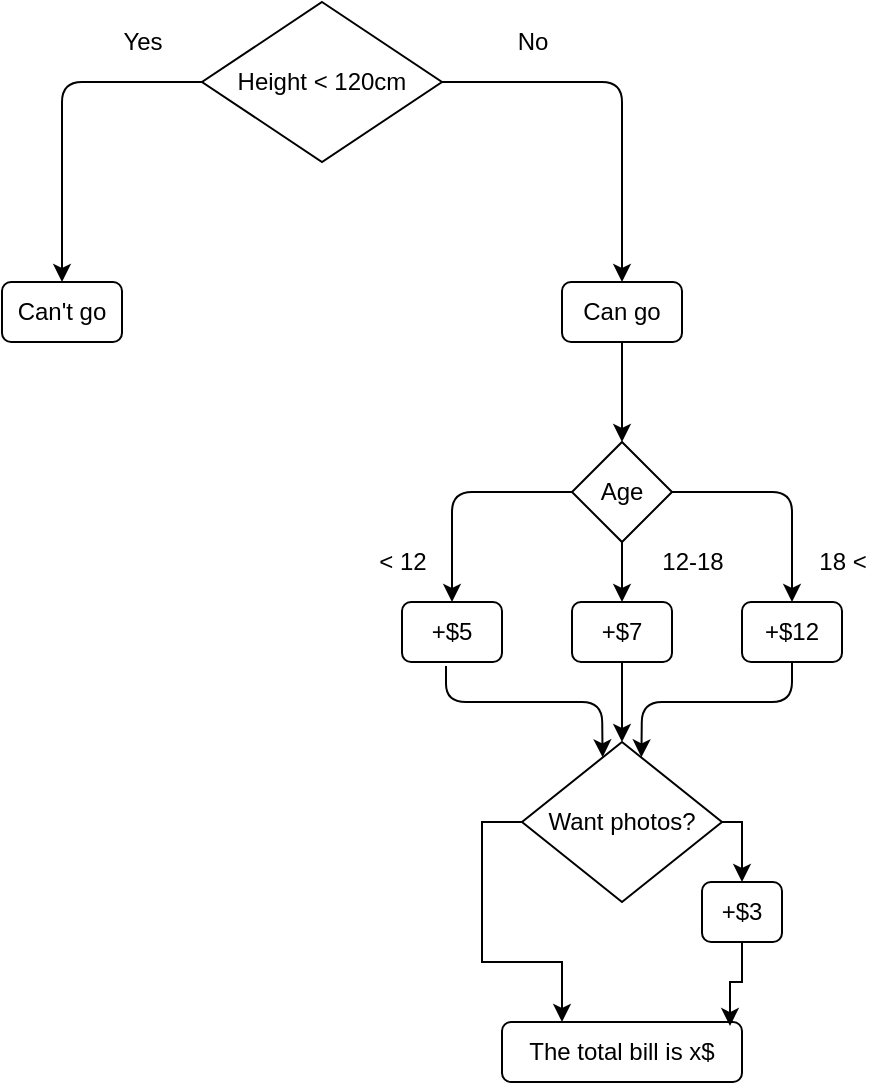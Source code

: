 <mxfile version="14.2.9" type="github"><diagram id="9P_BrmSdmq-EvDnVrfTb" name="Page-1"><mxGraphModel dx="868" dy="482" grid="1" gridSize="10" guides="1" tooltips="1" connect="1" arrows="1" fold="1" page="1" pageScale="1" pageWidth="827" pageHeight="1169" math="0" shadow="0"><root><mxCell id="0"/><mxCell id="1" parent="0"/><mxCell id="pR3LP7M1p0KngmqoDf0p-1" value="Height &amp;lt; 120cm" style="rhombus;whiteSpace=wrap;html=1;" vertex="1" parent="1"><mxGeometry x="160" y="30" width="120" height="80" as="geometry"/></mxCell><mxCell id="pR3LP7M1p0KngmqoDf0p-2" value="" style="endArrow=classic;html=1;exitX=0;exitY=0.5;exitDx=0;exitDy=0;" edge="1" parent="1" source="pR3LP7M1p0KngmqoDf0p-1"><mxGeometry width="50" height="50" relative="1" as="geometry"><mxPoint x="200" y="280" as="sourcePoint"/><mxPoint x="90" y="170" as="targetPoint"/><Array as="points"><mxPoint x="90" y="70"/></Array></mxGeometry></mxCell><mxCell id="pR3LP7M1p0KngmqoDf0p-3" value="" style="endArrow=classic;html=1;exitX=1;exitY=0.5;exitDx=0;exitDy=0;" edge="1" parent="1" source="pR3LP7M1p0KngmqoDf0p-1"><mxGeometry width="50" height="50" relative="1" as="geometry"><mxPoint x="410" y="70" as="sourcePoint"/><mxPoint x="370" y="170" as="targetPoint"/><Array as="points"><mxPoint x="370" y="70"/></Array></mxGeometry></mxCell><mxCell id="pR3LP7M1p0KngmqoDf0p-4" value="Yes" style="text;html=1;align=center;verticalAlign=middle;resizable=0;points=[];autosize=1;" vertex="1" parent="1"><mxGeometry x="110" y="40" width="40" height="20" as="geometry"/></mxCell><mxCell id="pR3LP7M1p0KngmqoDf0p-5" value="No" style="text;html=1;align=center;verticalAlign=middle;resizable=0;points=[];autosize=1;" vertex="1" parent="1"><mxGeometry x="310" y="40" width="30" height="20" as="geometry"/></mxCell><mxCell id="pR3LP7M1p0KngmqoDf0p-6" value="Can't go" style="rounded=1;whiteSpace=wrap;html=1;" vertex="1" parent="1"><mxGeometry x="60" y="170" width="60" height="30" as="geometry"/></mxCell><mxCell id="pR3LP7M1p0KngmqoDf0p-7" value="Can go" style="rounded=1;whiteSpace=wrap;html=1;" vertex="1" parent="1"><mxGeometry x="340" y="170" width="60" height="30" as="geometry"/></mxCell><mxCell id="pR3LP7M1p0KngmqoDf0p-8" value="" style="endArrow=classic;html=1;exitX=0.5;exitY=1;exitDx=0;exitDy=0;" edge="1" parent="1" source="pR3LP7M1p0KngmqoDf0p-7"><mxGeometry width="50" height="50" relative="1" as="geometry"><mxPoint x="370" y="210" as="sourcePoint"/><mxPoint x="370" y="250" as="targetPoint"/></mxGeometry></mxCell><mxCell id="pR3LP7M1p0KngmqoDf0p-9" value="Age" style="rhombus;whiteSpace=wrap;html=1;" vertex="1" parent="1"><mxGeometry x="345" y="250" width="50" height="50" as="geometry"/></mxCell><mxCell id="pR3LP7M1p0KngmqoDf0p-10" value="" style="endArrow=classic;html=1;exitX=0.5;exitY=1;exitDx=0;exitDy=0;" edge="1" parent="1" source="pR3LP7M1p0KngmqoDf0p-9" target="pR3LP7M1p0KngmqoDf0p-11"><mxGeometry width="50" height="50" relative="1" as="geometry"><mxPoint x="500" y="310" as="sourcePoint"/><mxPoint x="370" y="350" as="targetPoint"/></mxGeometry></mxCell><mxCell id="pR3LP7M1p0KngmqoDf0p-11" value="+$7" style="rounded=1;whiteSpace=wrap;html=1;" vertex="1" parent="1"><mxGeometry x="345" y="330" width="50" height="30" as="geometry"/></mxCell><mxCell id="pR3LP7M1p0KngmqoDf0p-12" value="12-18" style="text;html=1;align=center;verticalAlign=middle;resizable=0;points=[];autosize=1;" vertex="1" parent="1"><mxGeometry x="380" y="300" width="50" height="20" as="geometry"/></mxCell><mxCell id="pR3LP7M1p0KngmqoDf0p-13" value="+$5" style="rounded=1;whiteSpace=wrap;html=1;" vertex="1" parent="1"><mxGeometry x="260" y="330" width="50" height="30" as="geometry"/></mxCell><mxCell id="pR3LP7M1p0KngmqoDf0p-14" value="+$12" style="rounded=1;whiteSpace=wrap;html=1;" vertex="1" parent="1"><mxGeometry x="430" y="330" width="50" height="30" as="geometry"/></mxCell><mxCell id="pR3LP7M1p0KngmqoDf0p-15" value="" style="endArrow=classic;html=1;exitX=1;exitY=0.5;exitDx=0;exitDy=0;entryX=0.5;entryY=0;entryDx=0;entryDy=0;" edge="1" parent="1" source="pR3LP7M1p0KngmqoDf0p-9" target="pR3LP7M1p0KngmqoDf0p-14"><mxGeometry width="50" height="50" relative="1" as="geometry"><mxPoint x="500" y="310" as="sourcePoint"/><mxPoint x="550" y="260" as="targetPoint"/><Array as="points"><mxPoint x="455" y="275"/></Array></mxGeometry></mxCell><mxCell id="pR3LP7M1p0KngmqoDf0p-16" value="" style="endArrow=classic;html=1;exitX=0;exitY=0.5;exitDx=0;exitDy=0;entryX=0.5;entryY=0;entryDx=0;entryDy=0;" edge="1" parent="1" source="pR3LP7M1p0KngmqoDf0p-9" target="pR3LP7M1p0KngmqoDf0p-13"><mxGeometry width="50" height="50" relative="1" as="geometry"><mxPoint x="500" y="310" as="sourcePoint"/><mxPoint x="550" y="260" as="targetPoint"/><Array as="points"><mxPoint x="285" y="275"/></Array></mxGeometry></mxCell><mxCell id="pR3LP7M1p0KngmqoDf0p-17" value="&amp;lt; 12" style="text;html=1;align=center;verticalAlign=middle;resizable=0;points=[];autosize=1;" vertex="1" parent="1"><mxGeometry x="240" y="300" width="40" height="20" as="geometry"/></mxCell><mxCell id="pR3LP7M1p0KngmqoDf0p-18" value="18 &amp;lt;" style="text;html=1;align=center;verticalAlign=middle;resizable=0;points=[];autosize=1;" vertex="1" parent="1"><mxGeometry x="460" y="300" width="40" height="20" as="geometry"/></mxCell><mxCell id="pR3LP7M1p0KngmqoDf0p-31" style="edgeStyle=orthogonalEdgeStyle;rounded=0;orthogonalLoop=1;jettySize=auto;html=1;exitX=1;exitY=0.5;exitDx=0;exitDy=0;" edge="1" parent="1" source="pR3LP7M1p0KngmqoDf0p-19"><mxGeometry relative="1" as="geometry"><mxPoint x="430" y="470" as="targetPoint"/></mxGeometry></mxCell><mxCell id="pR3LP7M1p0KngmqoDf0p-33" style="edgeStyle=orthogonalEdgeStyle;rounded=0;orthogonalLoop=1;jettySize=auto;html=1;exitX=0;exitY=0.5;exitDx=0;exitDy=0;entryX=0.25;entryY=0;entryDx=0;entryDy=0;" edge="1" parent="1" source="pR3LP7M1p0KngmqoDf0p-19" target="pR3LP7M1p0KngmqoDf0p-23"><mxGeometry relative="1" as="geometry"><mxPoint x="340" y="530" as="targetPoint"/></mxGeometry></mxCell><mxCell id="pR3LP7M1p0KngmqoDf0p-19" value="Want photos?" style="rhombus;whiteSpace=wrap;html=1;" vertex="1" parent="1"><mxGeometry x="320" y="400" width="100" height="80" as="geometry"/></mxCell><mxCell id="pR3LP7M1p0KngmqoDf0p-20" value="" style="endArrow=classic;html=1;exitX=0.5;exitY=1;exitDx=0;exitDy=0;entryX=0.5;entryY=0;entryDx=0;entryDy=0;" edge="1" parent="1" source="pR3LP7M1p0KngmqoDf0p-11" target="pR3LP7M1p0KngmqoDf0p-19"><mxGeometry width="50" height="50" relative="1" as="geometry"><mxPoint x="500" y="430" as="sourcePoint"/><mxPoint x="550" y="380" as="targetPoint"/></mxGeometry></mxCell><mxCell id="pR3LP7M1p0KngmqoDf0p-21" value="" style="endArrow=classic;html=1;exitX=0.5;exitY=1;exitDx=0;exitDy=0;entryX=0.597;entryY=0.096;entryDx=0;entryDy=0;entryPerimeter=0;" edge="1" parent="1" source="pR3LP7M1p0KngmqoDf0p-14" target="pR3LP7M1p0KngmqoDf0p-19"><mxGeometry width="50" height="50" relative="1" as="geometry"><mxPoint x="500" y="430" as="sourcePoint"/><mxPoint x="370" y="400" as="targetPoint"/><Array as="points"><mxPoint x="455" y="380"/><mxPoint x="380" y="380"/></Array></mxGeometry></mxCell><mxCell id="pR3LP7M1p0KngmqoDf0p-22" value="" style="endArrow=classic;html=1;exitX=0.44;exitY=1.067;exitDx=0;exitDy=0;exitPerimeter=0;entryX=0.403;entryY=0.096;entryDx=0;entryDy=0;entryPerimeter=0;" edge="1" parent="1" source="pR3LP7M1p0KngmqoDf0p-13" target="pR3LP7M1p0KngmqoDf0p-19"><mxGeometry width="50" height="50" relative="1" as="geometry"><mxPoint x="380" y="440" as="sourcePoint"/><mxPoint x="430" y="390" as="targetPoint"/><Array as="points"><mxPoint x="282" y="380"/><mxPoint x="360" y="380"/></Array></mxGeometry></mxCell><mxCell id="pR3LP7M1p0KngmqoDf0p-23" value="The total bill is x$" style="rounded=1;whiteSpace=wrap;html=1;" vertex="1" parent="1"><mxGeometry x="310" y="540" width="120" height="30" as="geometry"/></mxCell><mxCell id="pR3LP7M1p0KngmqoDf0p-28" style="edgeStyle=orthogonalEdgeStyle;rounded=0;orthogonalLoop=1;jettySize=auto;html=1;exitX=0.5;exitY=1;exitDx=0;exitDy=0;entryX=0.95;entryY=0.067;entryDx=0;entryDy=0;entryPerimeter=0;" edge="1" parent="1" source="pR3LP7M1p0KngmqoDf0p-25" target="pR3LP7M1p0KngmqoDf0p-23"><mxGeometry relative="1" as="geometry"/></mxCell><mxCell id="pR3LP7M1p0KngmqoDf0p-25" value="+$3" style="rounded=1;whiteSpace=wrap;html=1;" vertex="1" parent="1"><mxGeometry x="410" y="470" width="40" height="30" as="geometry"/></mxCell></root></mxGraphModel></diagram></mxfile>